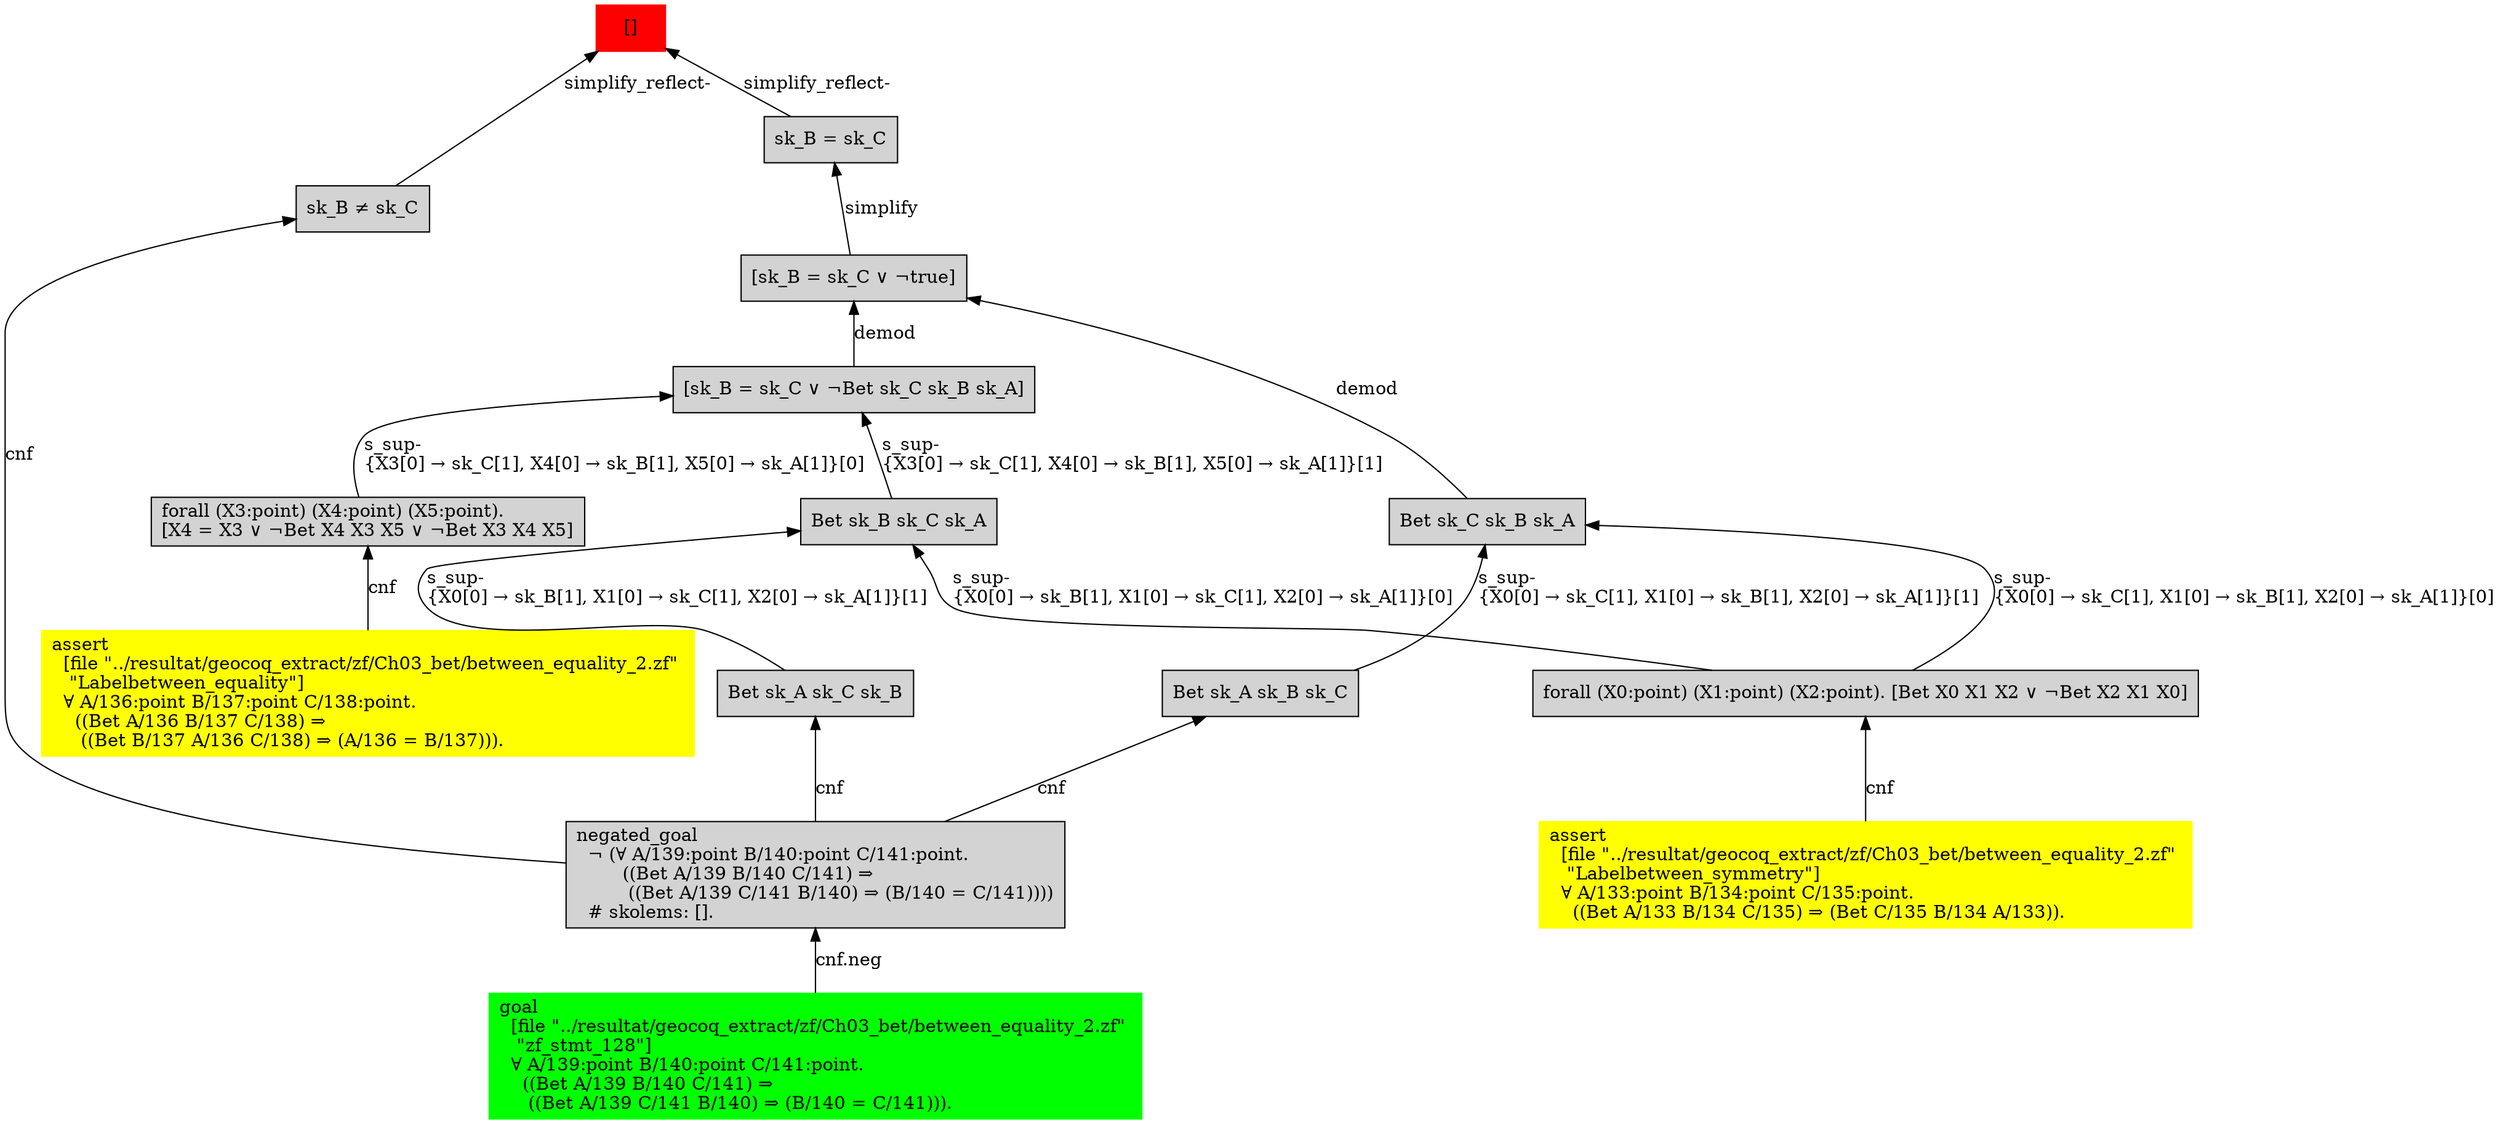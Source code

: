 digraph "unsat_graph" {
  vertex_0 [color=red, label="[]", shape=box, style=filled];
  vertex_0 -> vertex_1 [label="simplify_reflect-", dir="back"];
  vertex_1 [shape=box, label="sk_B ≠ sk_C\l", style=filled];
  vertex_1 -> vertex_2 [label="cnf", dir="back"];
  vertex_2 [shape=box, label="negated_goal\l  ¬ (∀ A/139:point B/140:point C/141:point.\l        ((Bet A/139 B/140 C/141) ⇒\l         ((Bet A/139 C/141 B/140) ⇒ (B/140 = C/141))))\l  # skolems: [].\l", style=filled];
  vertex_2 -> vertex_3 [label="cnf.neg", dir="back"];
  vertex_3 [color=green, shape=box, label="goal\l  [file \"../resultat/geocoq_extract/zf/Ch03_bet/between_equality_2.zf\" \l   \"zf_stmt_128\"]\l  ∀ A/139:point B/140:point C/141:point.\l    ((Bet A/139 B/140 C/141) ⇒\l     ((Bet A/139 C/141 B/140) ⇒ (B/140 = C/141))).\l", style=filled];
  vertex_0 -> vertex_4 [label="simplify_reflect-", dir="back"];
  vertex_4 [shape=box, label="sk_B = sk_C\l", style=filled];
  vertex_4 -> vertex_5 [label="simplify", dir="back"];
  vertex_5 [shape=box, label="[sk_B = sk_C ∨ ¬true]\l", style=filled];
  vertex_5 -> vertex_6 [label="demod", dir="back"];
  vertex_6 [shape=box, label="Bet sk_C sk_B sk_A\l", style=filled];
  vertex_6 -> vertex_7 [label="s_sup-\l\{X0[0] → sk_C[1], X1[0] → sk_B[1], X2[0] → sk_A[1]\}[0]\l", dir="back"];
  vertex_7 [shape=box, label="forall (X0:point) (X1:point) (X2:point). [Bet X0 X1 X2 ∨ ¬Bet X2 X1 X0]\l", style=filled];
  vertex_7 -> vertex_8 [label="cnf", dir="back"];
  vertex_8 [color=yellow, shape=box, label="assert\l  [file \"../resultat/geocoq_extract/zf/Ch03_bet/between_equality_2.zf\" \l   \"Labelbetween_symmetry\"]\l  ∀ A/133:point B/134:point C/135:point.\l    ((Bet A/133 B/134 C/135) ⇒ (Bet C/135 B/134 A/133)).\l", style=filled];
  vertex_6 -> vertex_9 [label="s_sup-\l\{X0[0] → sk_C[1], X1[0] → sk_B[1], X2[0] → sk_A[1]\}[1]\l", dir="back"];
  vertex_9 [shape=box, label="Bet sk_A sk_B sk_C\l", style=filled];
  vertex_9 -> vertex_2 [label="cnf", dir="back"];
  vertex_5 -> vertex_10 [label="demod", dir="back"];
  vertex_10 [shape=box, label="[sk_B = sk_C ∨ ¬Bet sk_C sk_B sk_A]\l", style=filled];
  vertex_10 -> vertex_11 [label="s_sup-\l\{X3[0] → sk_C[1], X4[0] → sk_B[1], X5[0] → sk_A[1]\}[0]\l", dir="back"];
  vertex_11 [shape=box, label="forall (X3:point) (X4:point) (X5:point).\l[X4 = X3 ∨ ¬Bet X4 X3 X5 ∨ ¬Bet X3 X4 X5]\l", style=filled];
  vertex_11 -> vertex_12 [label="cnf", dir="back"];
  vertex_12 [color=yellow, shape=box, label="assert\l  [file \"../resultat/geocoq_extract/zf/Ch03_bet/between_equality_2.zf\" \l   \"Labelbetween_equality\"]\l  ∀ A/136:point B/137:point C/138:point.\l    ((Bet A/136 B/137 C/138) ⇒\l     ((Bet B/137 A/136 C/138) ⇒ (A/136 = B/137))).\l", style=filled];
  vertex_10 -> vertex_13 [label="s_sup-\l\{X3[0] → sk_C[1], X4[0] → sk_B[1], X5[0] → sk_A[1]\}[1]\l", dir="back"];
  vertex_13 [shape=box, label="Bet sk_B sk_C sk_A\l", style=filled];
  vertex_13 -> vertex_7 [label="s_sup-\l\{X0[0] → sk_B[1], X1[0] → sk_C[1], X2[0] → sk_A[1]\}[0]\l", dir="back"];
  vertex_13 -> vertex_14 [label="s_sup-\l\{X0[0] → sk_B[1], X1[0] → sk_C[1], X2[0] → sk_A[1]\}[1]\l", dir="back"];
  vertex_14 [shape=box, label="Bet sk_A sk_C sk_B\l", style=filled];
  vertex_14 -> vertex_2 [label="cnf", dir="back"];
  }


